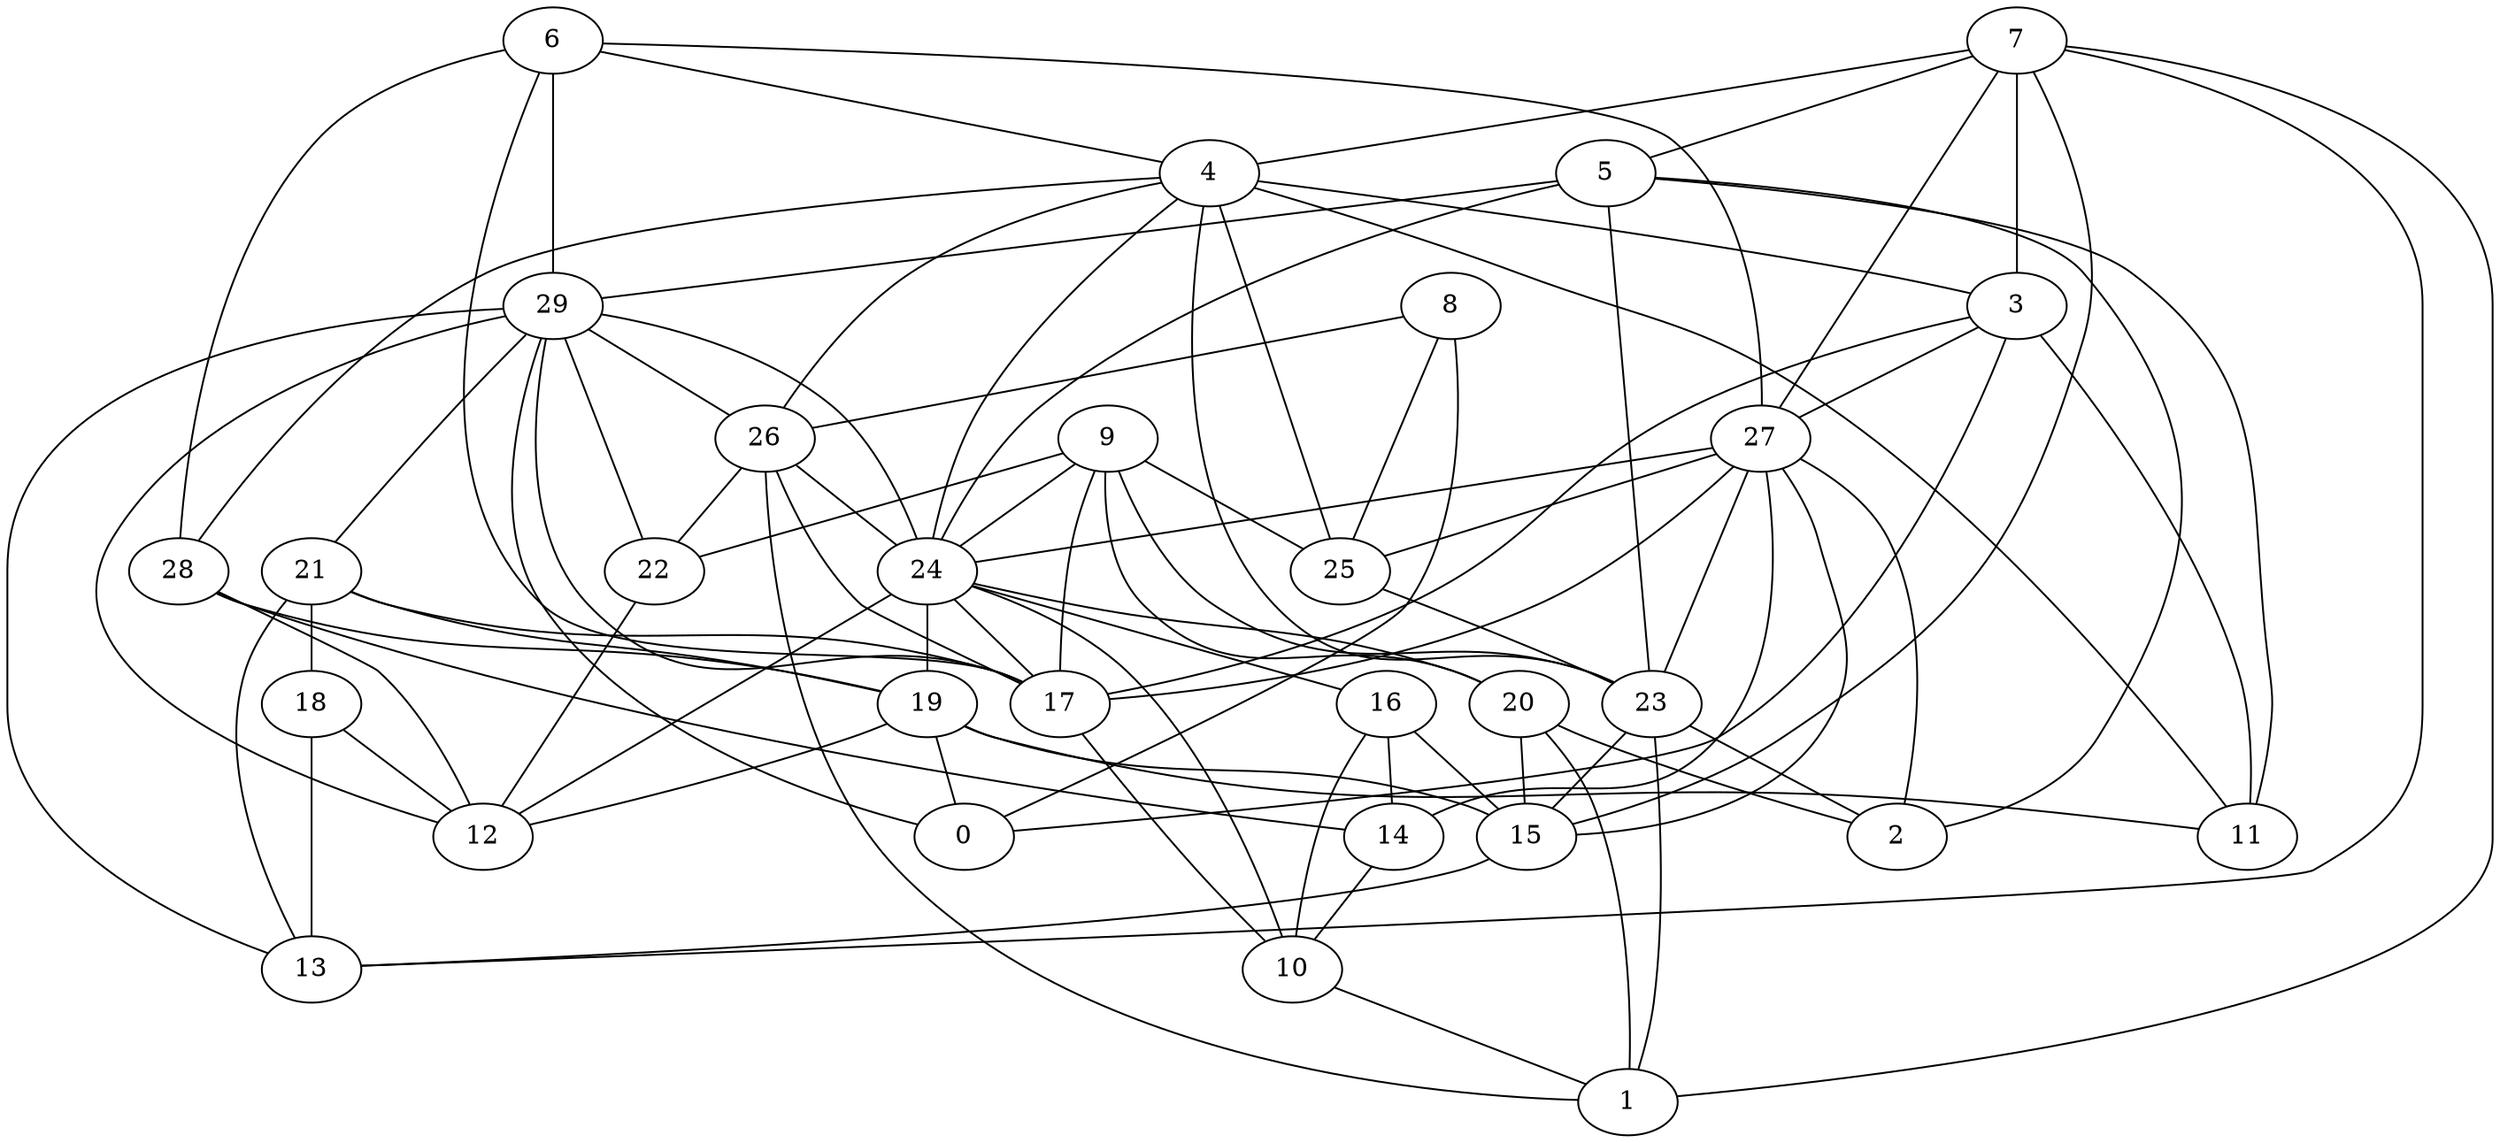 digraph GG_graph {

subgraph G_graph {
edge [color = black]
"16" -> "10" [dir = none]
"16" -> "15" [dir = none]
"25" -> "23" [dir = none]
"9" -> "17" [dir = none]
"9" -> "25" [dir = none]
"9" -> "24" [dir = none]
"9" -> "20" [dir = none]
"9" -> "23" [dir = none]
"9" -> "22" [dir = none]
"22" -> "12" [dir = none]
"20" -> "2" [dir = none]
"20" -> "15" [dir = none]
"20" -> "1" [dir = none]
"26" -> "22" [dir = none]
"26" -> "17" [dir = none]
"26" -> "1" [dir = none]
"26" -> "24" [dir = none]
"14" -> "10" [dir = none]
"21" -> "18" [dir = none]
"21" -> "19" [dir = none]
"21" -> "13" [dir = none]
"21" -> "17" [dir = none]
"23" -> "15" [dir = none]
"23" -> "1" [dir = none]
"23" -> "2" [dir = none]
"27" -> "2" [dir = none]
"27" -> "25" [dir = none]
"27" -> "24" [dir = none]
"27" -> "15" [dir = none]
"27" -> "14" [dir = none]
"27" -> "23" [dir = none]
"27" -> "17" [dir = none]
"29" -> "22" [dir = none]
"29" -> "12" [dir = none]
"29" -> "13" [dir = none]
"29" -> "17" [dir = none]
"29" -> "24" [dir = none]
"29" -> "21" [dir = none]
"29" -> "0" [dir = none]
"29" -> "26" [dir = none]
"15" -> "13" [dir = none]
"24" -> "20" [dir = none]
"24" -> "19" [dir = none]
"24" -> "17" [dir = none]
"24" -> "10" [dir = none]
"24" -> "12" [dir = none]
"24" -> "16" [dir = none]
"18" -> "13" [dir = none]
"18" -> "12" [dir = none]
"19" -> "11" [dir = none]
"19" -> "0" [dir = none]
"19" -> "15" [dir = none]
"3" -> "0" [dir = none]
"3" -> "11" [dir = none]
"3" -> "17" [dir = none]
"3" -> "27" [dir = none]
"6" -> "4" [dir = none]
"6" -> "29" [dir = none]
"6" -> "27" [dir = none]
"6" -> "17" [dir = none]
"6" -> "28" [dir = none]
"5" -> "29" [dir = none]
"5" -> "23" [dir = none]
"5" -> "24" [dir = none]
"5" -> "11" [dir = none]
"5" -> "2" [dir = none]
"4" -> "3" [dir = none]
"4" -> "25" [dir = none]
"4" -> "11" [dir = none]
"4" -> "24" [dir = none]
"4" -> "23" [dir = none]
"4" -> "26" [dir = none]
"28" -> "12" [dir = none]
"28" -> "14" [dir = none]
"28" -> "19" [dir = none]
"17" -> "10" [dir = none]
"10" -> "1" [dir = none]
"7" -> "4" [dir = none]
"7" -> "27" [dir = none]
"7" -> "15" [dir = none]
"7" -> "1" [dir = none]
"7" -> "5" [dir = none]
"7" -> "3" [dir = none]
"7" -> "13" [dir = none]
"8" -> "26" [dir = none]
"8" -> "25" [dir = none]
"8" -> "0" [dir = none]
"16" -> "14" [dir = none]
"19" -> "12" [dir = none]
"4" -> "28" [dir = none]
}

}
